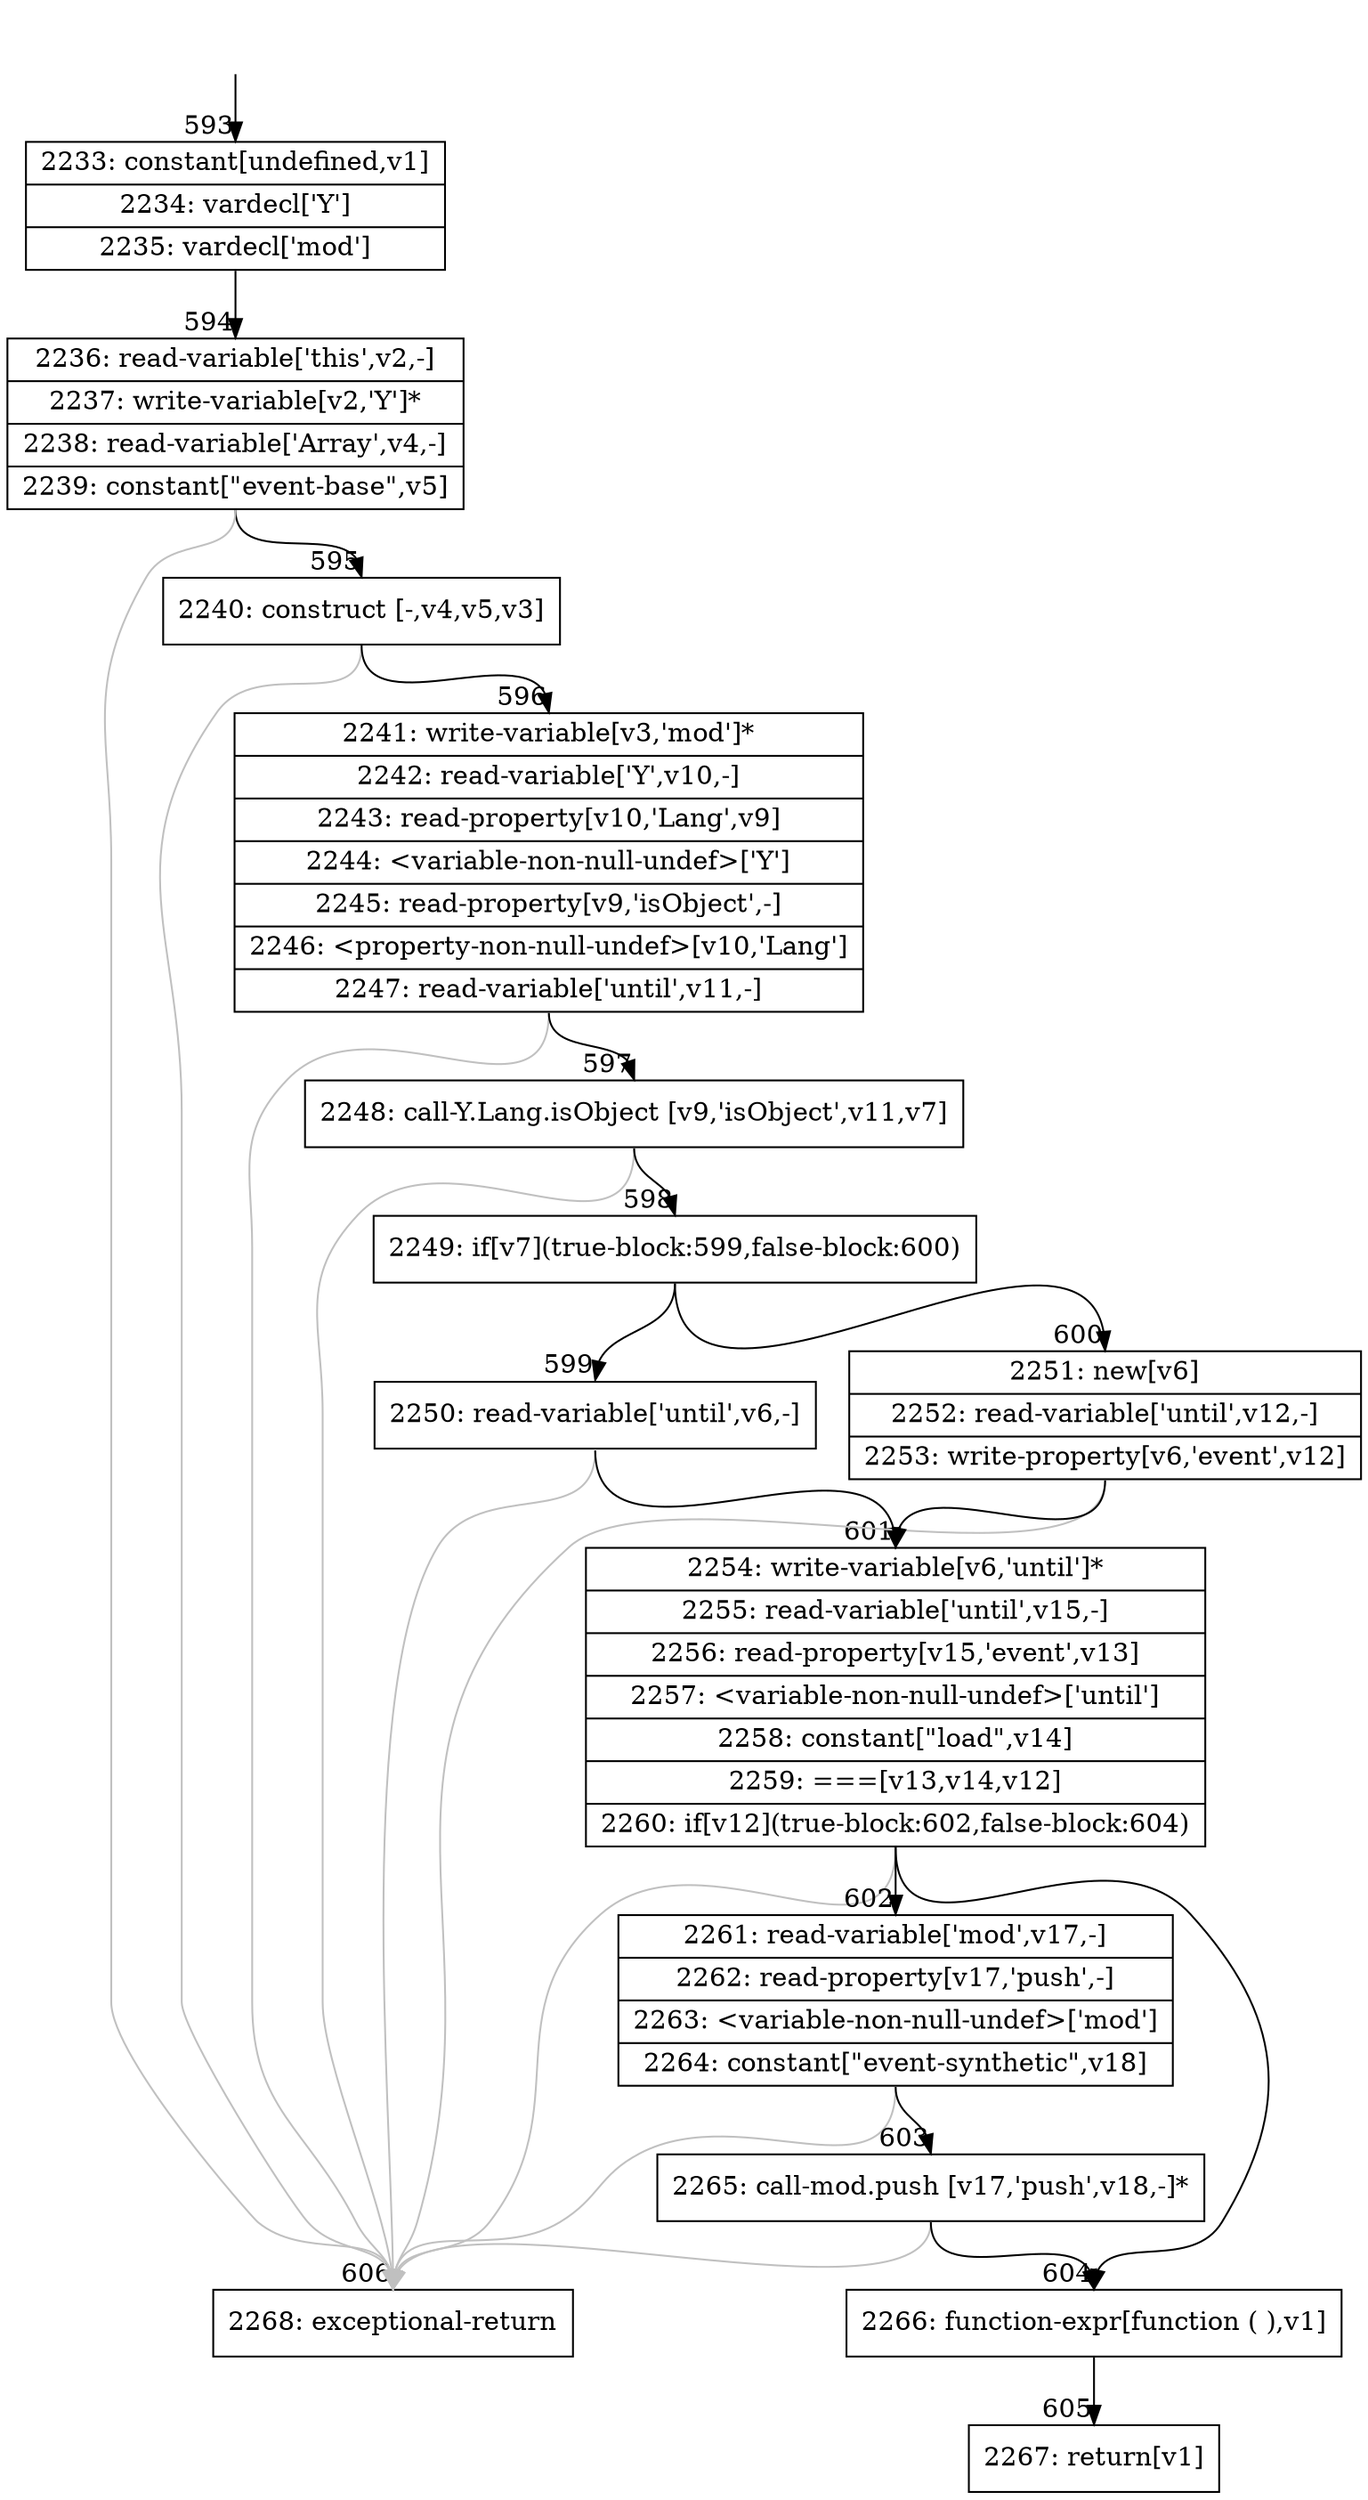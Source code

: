 digraph {
rankdir="TD"
BB_entry21[shape=none,label=""];
BB_entry21 -> BB593 [tailport=s, headport=n, headlabel="    593"]
BB593 [shape=record label="{2233: constant[undefined,v1]|2234: vardecl['Y']|2235: vardecl['mod']}" ] 
BB593 -> BB594 [tailport=s, headport=n, headlabel="      594"]
BB594 [shape=record label="{2236: read-variable['this',v2,-]|2237: write-variable[v2,'Y']*|2238: read-variable['Array',v4,-]|2239: constant[\"event-base\",v5]}" ] 
BB594 -> BB595 [tailport=s, headport=n, headlabel="      595"]
BB594 -> BB606 [tailport=s, headport=n, color=gray, headlabel="      606"]
BB595 [shape=record label="{2240: construct [-,v4,v5,v3]}" ] 
BB595 -> BB596 [tailport=s, headport=n, headlabel="      596"]
BB595 -> BB606 [tailport=s, headport=n, color=gray]
BB596 [shape=record label="{2241: write-variable[v3,'mod']*|2242: read-variable['Y',v10,-]|2243: read-property[v10,'Lang',v9]|2244: \<variable-non-null-undef\>['Y']|2245: read-property[v9,'isObject',-]|2246: \<property-non-null-undef\>[v10,'Lang']|2247: read-variable['until',v11,-]}" ] 
BB596 -> BB597 [tailport=s, headport=n, headlabel="      597"]
BB596 -> BB606 [tailport=s, headport=n, color=gray]
BB597 [shape=record label="{2248: call-Y.Lang.isObject [v9,'isObject',v11,v7]}" ] 
BB597 -> BB598 [tailport=s, headport=n, headlabel="      598"]
BB597 -> BB606 [tailport=s, headport=n, color=gray]
BB598 [shape=record label="{2249: if[v7](true-block:599,false-block:600)}" ] 
BB598 -> BB599 [tailport=s, headport=n, headlabel="      599"]
BB598 -> BB600 [tailport=s, headport=n, headlabel="      600"]
BB599 [shape=record label="{2250: read-variable['until',v6,-]}" ] 
BB599 -> BB601 [tailport=s, headport=n, headlabel="      601"]
BB599 -> BB606 [tailport=s, headport=n, color=gray]
BB600 [shape=record label="{2251: new[v6]|2252: read-variable['until',v12,-]|2253: write-property[v6,'event',v12]}" ] 
BB600 -> BB601 [tailport=s, headport=n]
BB600 -> BB606 [tailport=s, headport=n, color=gray]
BB601 [shape=record label="{2254: write-variable[v6,'until']*|2255: read-variable['until',v15,-]|2256: read-property[v15,'event',v13]|2257: \<variable-non-null-undef\>['until']|2258: constant[\"load\",v14]|2259: ===[v13,v14,v12]|2260: if[v12](true-block:602,false-block:604)}" ] 
BB601 -> BB602 [tailport=s, headport=n, headlabel="      602"]
BB601 -> BB604 [tailport=s, headport=n, headlabel="      604"]
BB601 -> BB606 [tailport=s, headport=n, color=gray]
BB602 [shape=record label="{2261: read-variable['mod',v17,-]|2262: read-property[v17,'push',-]|2263: \<variable-non-null-undef\>['mod']|2264: constant[\"event-synthetic\",v18]}" ] 
BB602 -> BB603 [tailport=s, headport=n, headlabel="      603"]
BB602 -> BB606 [tailport=s, headport=n, color=gray]
BB603 [shape=record label="{2265: call-mod.push [v17,'push',v18,-]*}" ] 
BB603 -> BB604 [tailport=s, headport=n]
BB603 -> BB606 [tailport=s, headport=n, color=gray]
BB604 [shape=record label="{2266: function-expr[function ( ),v1]}" ] 
BB604 -> BB605 [tailport=s, headport=n, headlabel="      605"]
BB605 [shape=record label="{2267: return[v1]}" ] 
BB606 [shape=record label="{2268: exceptional-return}" ] 
//#$~ 826
}
